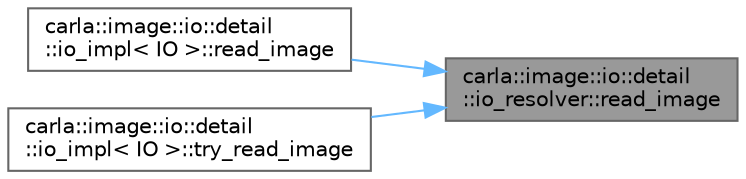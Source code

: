 digraph "carla::image::io::detail::io_resolver::read_image"
{
 // INTERACTIVE_SVG=YES
 // LATEX_PDF_SIZE
  bgcolor="transparent";
  edge [fontname=Helvetica,fontsize=10,labelfontname=Helvetica,labelfontsize=10];
  node [fontname=Helvetica,fontsize=10,shape=box,height=0.2,width=0.4];
  rankdir="RL";
  Node1 [id="Node000001",label="carla::image::io::detail\l::io_resolver::read_image",height=0.2,width=0.4,color="gray40", fillcolor="grey60", style="filled", fontcolor="black",tooltip=" "];
  Node1 -> Node2 [id="edge1_Node000001_Node000002",dir="back",color="steelblue1",style="solid",tooltip=" "];
  Node2 [id="Node000002",label="carla::image::io::detail\l::io_impl\< IO \>::read_image",height=0.2,width=0.4,color="grey40", fillcolor="white", style="filled",URL="$df/d32/structcarla_1_1image_1_1io_1_1detail_1_1io__impl_3_01IO_01_4.html#aeaebe9acc798750e83103f6d25eb80f8",tooltip=" "];
  Node1 -> Node3 [id="edge2_Node000001_Node000003",dir="back",color="steelblue1",style="solid",tooltip=" "];
  Node3 [id="Node000003",label="carla::image::io::detail\l::io_impl\< IO \>::try_read_image",height=0.2,width=0.4,color="grey40", fillcolor="white", style="filled",URL="$df/d32/structcarla_1_1image_1_1io_1_1detail_1_1io__impl_3_01IO_01_4.html#a697406f27f06ef8a54b23b68b8648a5d",tooltip=" "];
}

